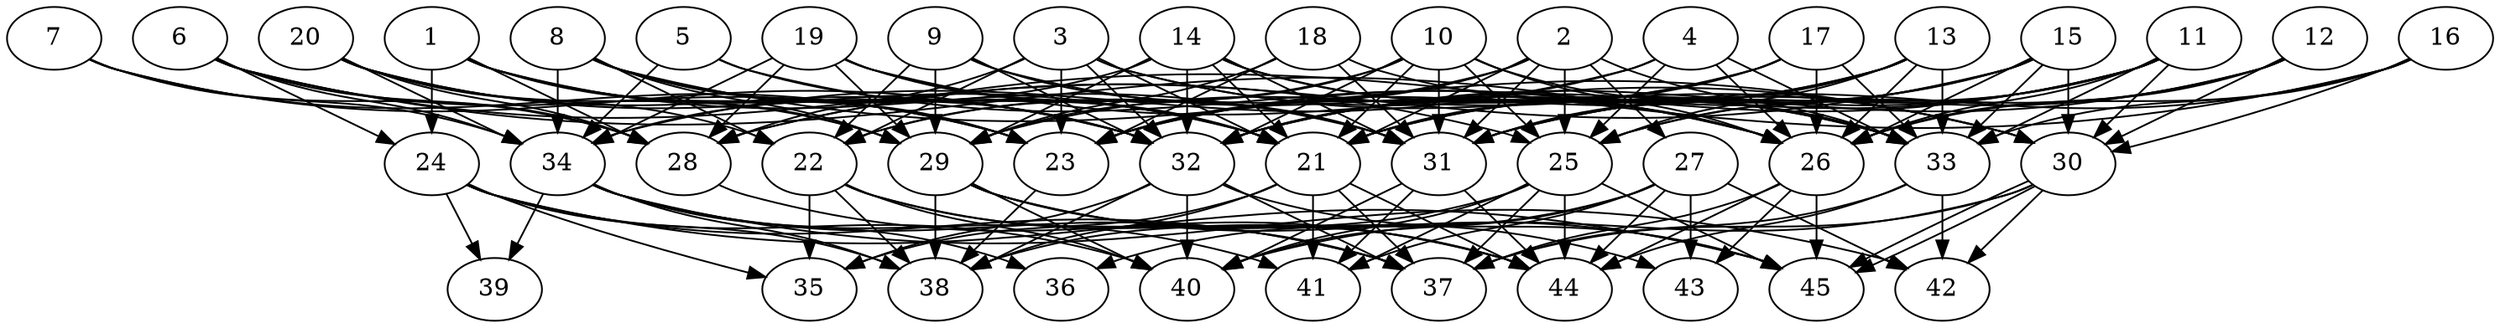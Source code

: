 // DAG automatically generated by daggen at Tue Aug  6 16:31:44 2019
// ./daggen --dot -n 45 --ccr 0.5 --fat 0.7 --regular 0.5 --density 0.7 --mindata 5242880 --maxdata 52428800 
digraph G {
  1 [size="21856256", alpha="0.11", expect_size="10928128"] 
  1 -> 23 [size ="10928128"]
  1 -> 24 [size ="10928128"]
  1 -> 28 [size ="10928128"]
  1 -> 29 [size ="10928128"]
  1 -> 31 [size ="10928128"]
  1 -> 32 [size ="10928128"]
  2 [size="23752704", alpha="0.06", expect_size="11876352"] 
  2 -> 21 [size ="11876352"]
  2 -> 22 [size ="11876352"]
  2 -> 23 [size ="11876352"]
  2 -> 25 [size ="11876352"]
  2 -> 27 [size ="11876352"]
  2 -> 31 [size ="11876352"]
  2 -> 33 [size ="11876352"]
  3 [size="80650240", alpha="0.00", expect_size="40325120"] 
  3 -> 21 [size ="40325120"]
  3 -> 22 [size ="40325120"]
  3 -> 23 [size ="40325120"]
  3 -> 28 [size ="40325120"]
  3 -> 30 [size ="40325120"]
  3 -> 32 [size ="40325120"]
  3 -> 33 [size ="40325120"]
  4 [size="11307008", alpha="0.08", expect_size="5653504"] 
  4 -> 23 [size ="5653504"]
  4 -> 25 [size ="5653504"]
  4 -> 26 [size ="5653504"]
  4 -> 33 [size ="5653504"]
  4 -> 34 [size ="5653504"]
  5 [size="64667648", alpha="0.12", expect_size="32333824"] 
  5 -> 21 [size ="32333824"]
  5 -> 26 [size ="32333824"]
  5 -> 34 [size ="32333824"]
  6 [size="43081728", alpha="0.11", expect_size="21540864"] 
  6 -> 23 [size ="21540864"]
  6 -> 24 [size ="21540864"]
  6 -> 25 [size ="21540864"]
  6 -> 26 [size ="21540864"]
  6 -> 28 [size ="21540864"]
  6 -> 34 [size ="21540864"]
  7 [size="15480832", alpha="0.01", expect_size="7740416"] 
  7 -> 23 [size ="7740416"]
  7 -> 28 [size ="7740416"]
  7 -> 32 [size ="7740416"]
  7 -> 34 [size ="7740416"]
  8 [size="48791552", alpha="0.18", expect_size="24395776"] 
  8 -> 21 [size ="24395776"]
  8 -> 22 [size ="24395776"]
  8 -> 23 [size ="24395776"]
  8 -> 29 [size ="24395776"]
  8 -> 30 [size ="24395776"]
  8 -> 32 [size ="24395776"]
  8 -> 34 [size ="24395776"]
  9 [size="12275712", alpha="0.18", expect_size="6137856"] 
  9 -> 22 [size ="6137856"]
  9 -> 26 [size ="6137856"]
  9 -> 29 [size ="6137856"]
  9 -> 31 [size ="6137856"]
  9 -> 32 [size ="6137856"]
  10 [size="25993216", alpha="0.08", expect_size="12996608"] 
  10 -> 21 [size ="12996608"]
  10 -> 22 [size ="12996608"]
  10 -> 25 [size ="12996608"]
  10 -> 26 [size ="12996608"]
  10 -> 29 [size ="12996608"]
  10 -> 31 [size ="12996608"]
  10 -> 32 [size ="12996608"]
  10 -> 33 [size ="12996608"]
  11 [size="53202944", alpha="0.10", expect_size="26601472"] 
  11 -> 21 [size ="26601472"]
  11 -> 23 [size ="26601472"]
  11 -> 25 [size ="26601472"]
  11 -> 26 [size ="26601472"]
  11 -> 30 [size ="26601472"]
  11 -> 31 [size ="26601472"]
  11 -> 32 [size ="26601472"]
  11 -> 33 [size ="26601472"]
  12 [size="10866688", alpha="0.12", expect_size="5433344"] 
  12 -> 25 [size ="5433344"]
  12 -> 26 [size ="5433344"]
  12 -> 30 [size ="5433344"]
  12 -> 31 [size ="5433344"]
  12 -> 32 [size ="5433344"]
  13 [size="41443328", alpha="0.15", expect_size="20721664"] 
  13 -> 21 [size ="20721664"]
  13 -> 23 [size ="20721664"]
  13 -> 25 [size ="20721664"]
  13 -> 26 [size ="20721664"]
  13 -> 31 [size ="20721664"]
  13 -> 32 [size ="20721664"]
  13 -> 33 [size ="20721664"]
  14 [size="42758144", alpha="0.19", expect_size="21379072"] 
  14 -> 21 [size ="21379072"]
  14 -> 26 [size ="21379072"]
  14 -> 29 [size ="21379072"]
  14 -> 31 [size ="21379072"]
  14 -> 32 [size ="21379072"]
  14 -> 33 [size ="21379072"]
  14 -> 34 [size ="21379072"]
  15 [size="82485248", alpha="0.10", expect_size="41242624"] 
  15 -> 21 [size ="41242624"]
  15 -> 26 [size ="41242624"]
  15 -> 28 [size ="41242624"]
  15 -> 30 [size ="41242624"]
  15 -> 31 [size ="41242624"]
  15 -> 32 [size ="41242624"]
  15 -> 33 [size ="41242624"]
  16 [size="44220416", alpha="0.15", expect_size="22110208"] 
  16 -> 26 [size ="22110208"]
  16 -> 28 [size ="22110208"]
  16 -> 30 [size ="22110208"]
  16 -> 31 [size ="22110208"]
  16 -> 33 [size ="22110208"]
  17 [size="95475712", alpha="0.16", expect_size="47737856"] 
  17 -> 21 [size ="47737856"]
  17 -> 26 [size ="47737856"]
  17 -> 29 [size ="47737856"]
  17 -> 32 [size ="47737856"]
  17 -> 33 [size ="47737856"]
  18 [size="99543040", alpha="0.15", expect_size="49771520"] 
  18 -> 23 [size ="49771520"]
  18 -> 29 [size ="49771520"]
  18 -> 31 [size ="49771520"]
  18 -> 33 [size ="49771520"]
  19 [size="89702400", alpha="0.12", expect_size="44851200"] 
  19 -> 21 [size ="44851200"]
  19 -> 28 [size ="44851200"]
  19 -> 29 [size ="44851200"]
  19 -> 30 [size ="44851200"]
  19 -> 31 [size ="44851200"]
  19 -> 34 [size ="44851200"]
  20 [size="80809984", alpha="0.08", expect_size="40404992"] 
  20 -> 21 [size ="40404992"]
  20 -> 22 [size ="40404992"]
  20 -> 28 [size ="40404992"]
  20 -> 29 [size ="40404992"]
  20 -> 32 [size ="40404992"]
  20 -> 34 [size ="40404992"]
  21 [size="25427968", alpha="0.07", expect_size="12713984"] 
  21 -> 35 [size ="12713984"]
  21 -> 37 [size ="12713984"]
  21 -> 38 [size ="12713984"]
  21 -> 41 [size ="12713984"]
  21 -> 44 [size ="12713984"]
  22 [size="74031104", alpha="0.09", expect_size="37015552"] 
  22 -> 35 [size ="37015552"]
  22 -> 37 [size ="37015552"]
  22 -> 38 [size ="37015552"]
  22 -> 40 [size ="37015552"]
  22 -> 44 [size ="37015552"]
  23 [size="36945920", alpha="0.06", expect_size="18472960"] 
  23 -> 38 [size ="18472960"]
  24 [size="13428736", alpha="0.02", expect_size="6714368"] 
  24 -> 35 [size ="6714368"]
  24 -> 37 [size ="6714368"]
  24 -> 38 [size ="6714368"]
  24 -> 39 [size ="6714368"]
  24 -> 40 [size ="6714368"]
  24 -> 45 [size ="6714368"]
  25 [size="103020544", alpha="0.11", expect_size="51510272"] 
  25 -> 37 [size ="51510272"]
  25 -> 38 [size ="51510272"]
  25 -> 40 [size ="51510272"]
  25 -> 41 [size ="51510272"]
  25 -> 44 [size ="51510272"]
  25 -> 45 [size ="51510272"]
  26 [size="56610816", alpha="0.06", expect_size="28305408"] 
  26 -> 37 [size ="28305408"]
  26 -> 43 [size ="28305408"]
  26 -> 44 [size ="28305408"]
  26 -> 45 [size ="28305408"]
  27 [size="32919552", alpha="0.02", expect_size="16459776"] 
  27 -> 36 [size ="16459776"]
  27 -> 40 [size ="16459776"]
  27 -> 41 [size ="16459776"]
  27 -> 42 [size ="16459776"]
  27 -> 43 [size ="16459776"]
  27 -> 44 [size ="16459776"]
  28 [size="13627392", alpha="0.06", expect_size="6813696"] 
  28 -> 44 [size ="6813696"]
  29 [size="82444288", alpha="0.11", expect_size="41222144"] 
  29 -> 38 [size ="41222144"]
  29 -> 40 [size ="41222144"]
  29 -> 43 [size ="41222144"]
  29 -> 44 [size ="41222144"]
  29 -> 45 [size ="41222144"]
  30 [size="43565056", alpha="0.19", expect_size="21782528"] 
  30 -> 37 [size ="21782528"]
  30 -> 40 [size ="21782528"]
  30 -> 42 [size ="21782528"]
  30 -> 45 [size ="21782528"]
  30 -> 45 [size ="21782528"]
  31 [size="82618368", alpha="0.16", expect_size="41309184"] 
  31 -> 40 [size ="41309184"]
  31 -> 41 [size ="41309184"]
  31 -> 44 [size ="41309184"]
  32 [size="22233088", alpha="0.13", expect_size="11116544"] 
  32 -> 35 [size ="11116544"]
  32 -> 37 [size ="11116544"]
  32 -> 38 [size ="11116544"]
  32 -> 40 [size ="11116544"]
  32 -> 45 [size ="11116544"]
  33 [size="64417792", alpha="0.17", expect_size="32208896"] 
  33 -> 37 [size ="32208896"]
  33 -> 42 [size ="32208896"]
  33 -> 44 [size ="32208896"]
  34 [size="90595328", alpha="0.08", expect_size="45297664"] 
  34 -> 36 [size ="45297664"]
  34 -> 37 [size ="45297664"]
  34 -> 38 [size ="45297664"]
  34 -> 39 [size ="45297664"]
  34 -> 41 [size ="45297664"]
  34 -> 42 [size ="45297664"]
  35 [size="101586944", alpha="0.13", expect_size="50793472"] 
  36 [size="57202688", alpha="0.06", expect_size="28601344"] 
  37 [size="84412416", alpha="0.17", expect_size="42206208"] 
  38 [size="93839360", alpha="0.07", expect_size="46919680"] 
  39 [size="29421568", alpha="0.14", expect_size="14710784"] 
  40 [size="81694720", alpha="0.15", expect_size="40847360"] 
  41 [size="77420544", alpha="0.00", expect_size="38710272"] 
  42 [size="59318272", alpha="0.18", expect_size="29659136"] 
  43 [size="27768832", alpha="0.02", expect_size="13884416"] 
  44 [size="13733888", alpha="0.06", expect_size="6866944"] 
  45 [size="49485824", alpha="0.10", expect_size="24742912"] 
}
